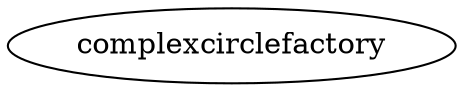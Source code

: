 /* Created by mdot for Matlab */
digraph m2html {

  complexcirclefactory [URL="complexcirclefactory.html"];
}
